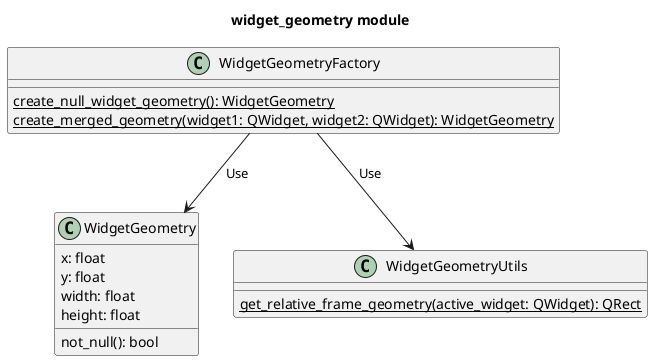 @startuml
title widget_geometry module

class WidgetGeometry {
    x: float
    y: float
    width: float
    height: float

    not_null(): bool
}

class WidgetGeometryFactory {
    {static} create_null_widget_geometry(): WidgetGeometry
    {static} create_merged_geometry(widget1: QWidget, widget2: QWidget): WidgetGeometry
}

class WidgetGeometryUtils {
    {static} get_relative_frame_geometry(active_widget: QWidget): QRect
}

WidgetGeometryFactory --> WidgetGeometryUtils: Use
WidgetGeometryFactory --> WidgetGeometry: Use
@enduml